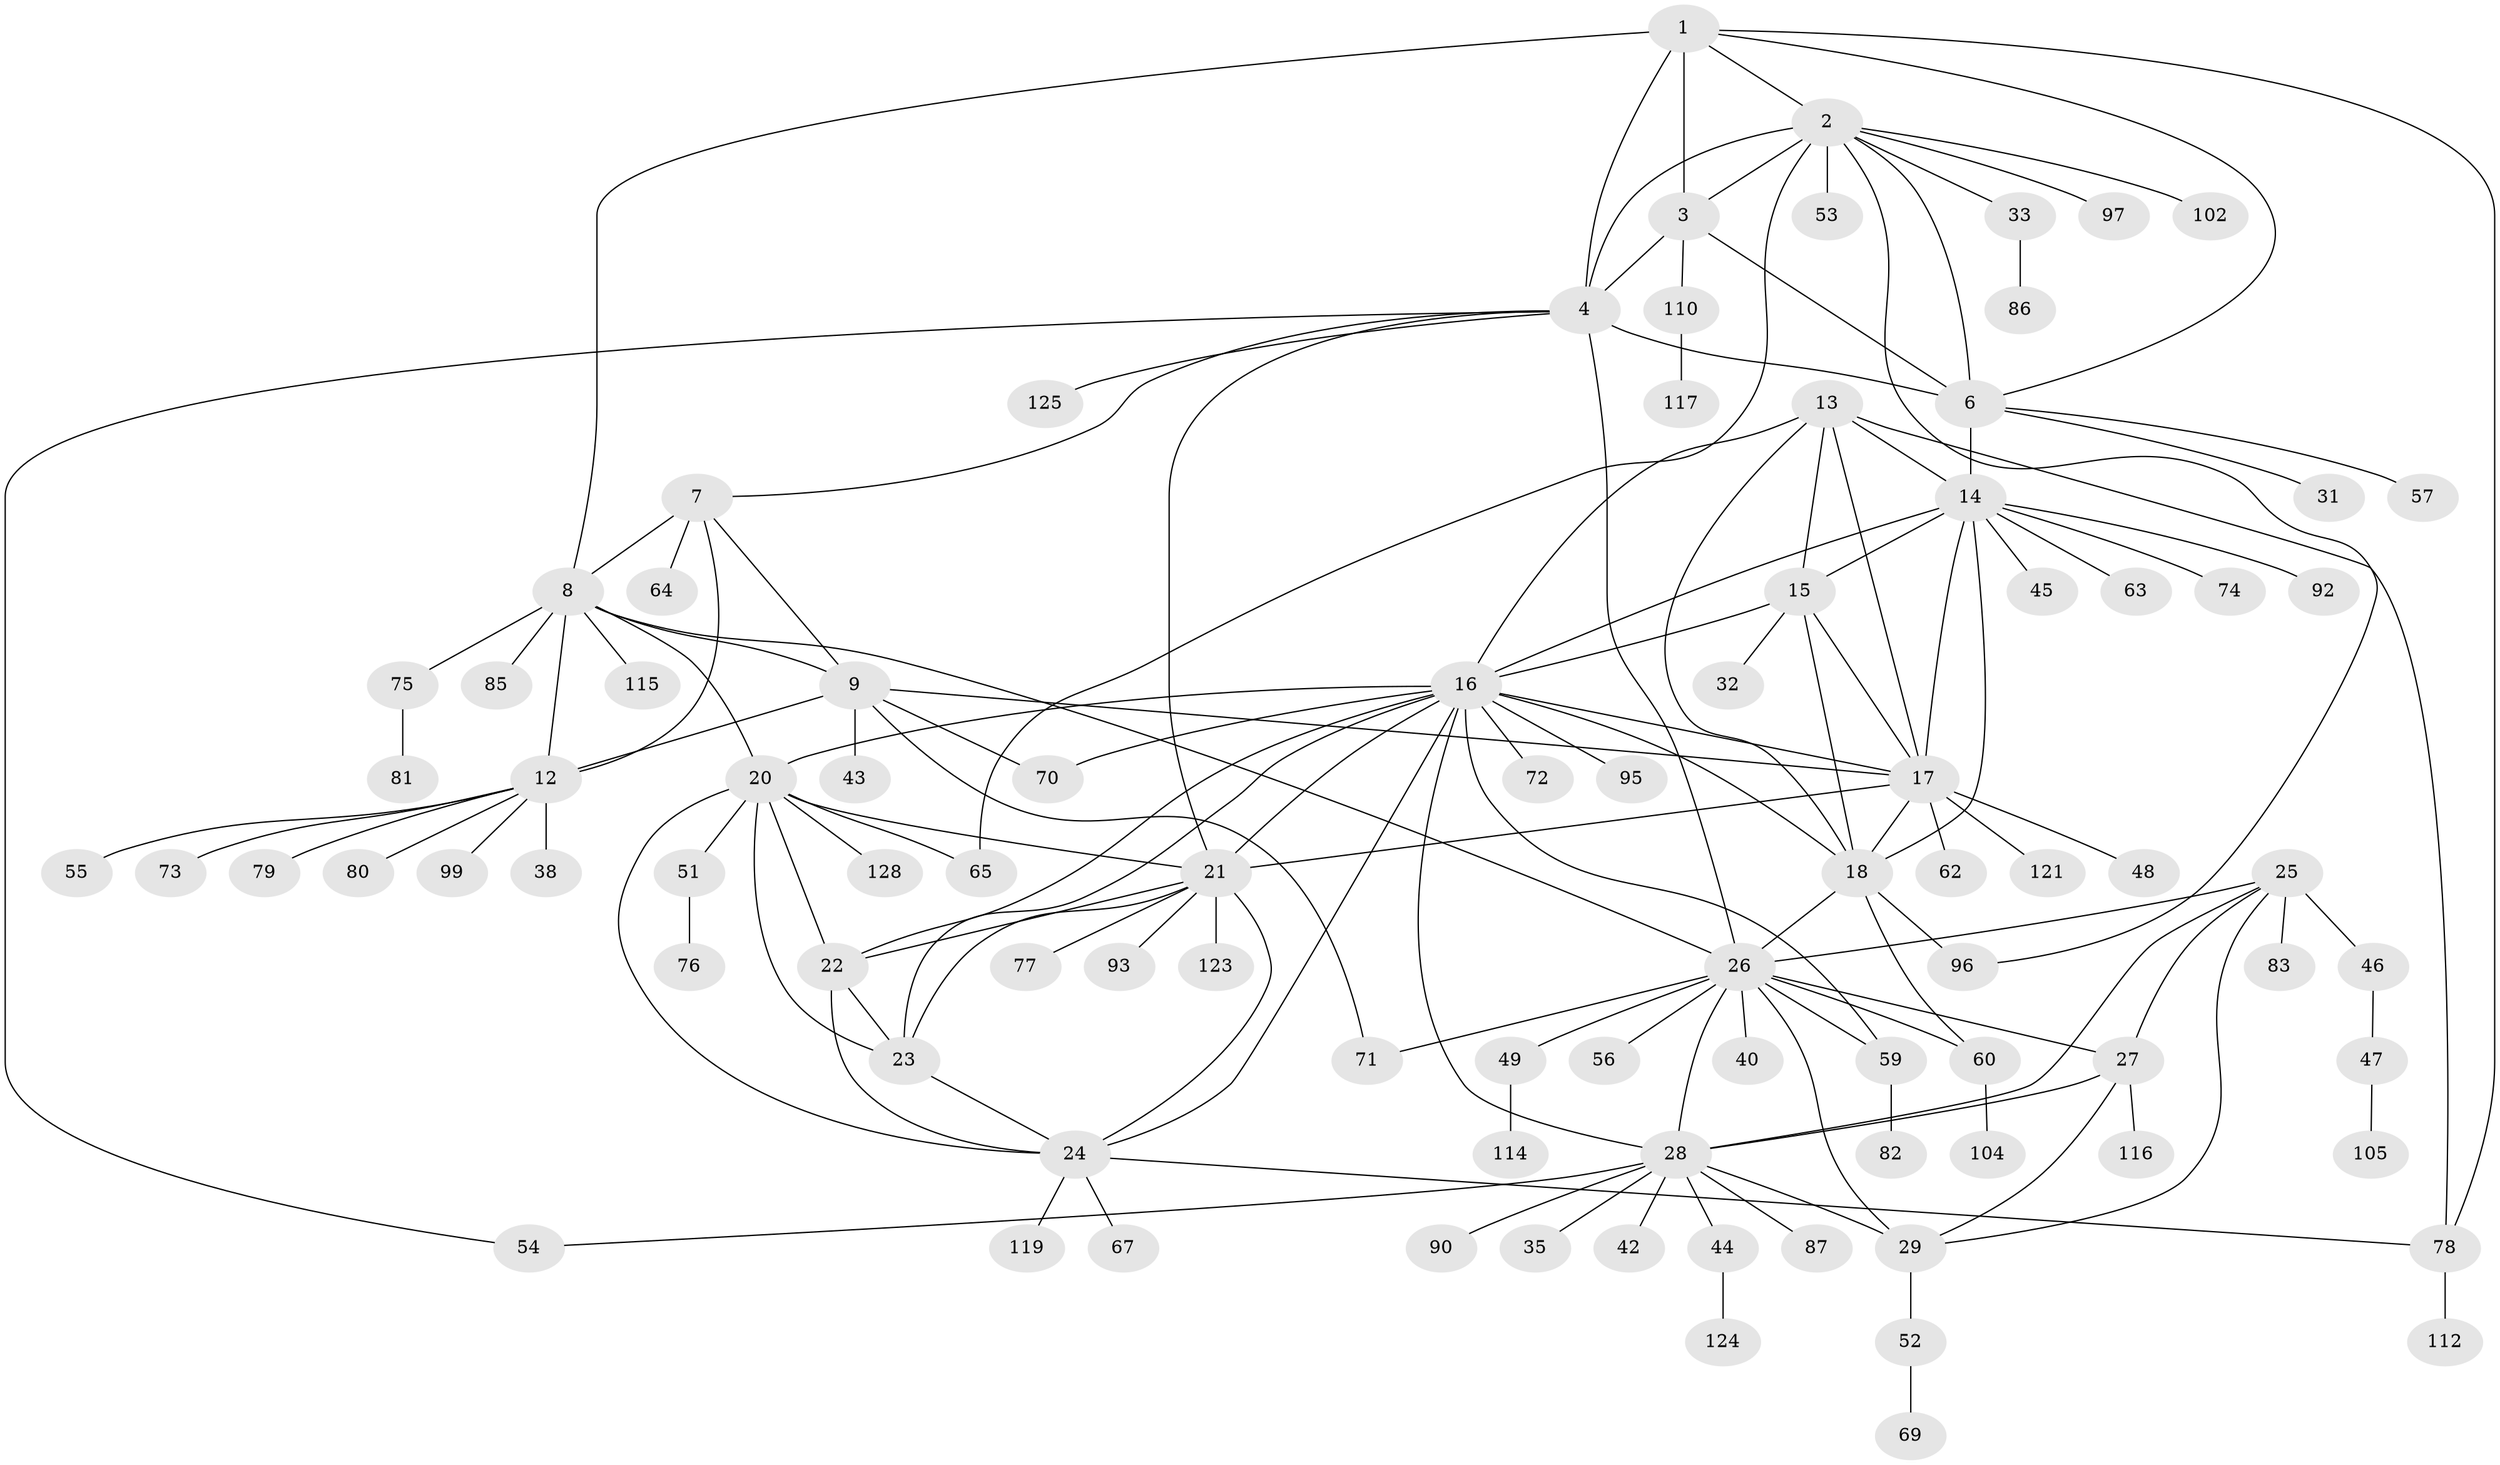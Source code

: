 // original degree distribution, {6: 0.031007751937984496, 11: 0.023255813953488372, 7: 0.05426356589147287, 8: 0.023255813953488372, 9: 0.03875968992248062, 10: 0.023255813953488372, 5: 0.015503875968992248, 12: 0.015503875968992248, 13: 0.007751937984496124, 2: 0.17054263565891473, 1: 0.5348837209302325, 3: 0.05426356589147287, 4: 0.007751937984496124}
// Generated by graph-tools (version 1.1) at 2025/42/03/06/25 10:42:07]
// undirected, 93 vertices, 144 edges
graph export_dot {
graph [start="1"]
  node [color=gray90,style=filled];
  1 [super="+37"];
  2 [super="+36"];
  3 [super="+103"];
  4 [super="+5"];
  6 [super="+84"];
  7 [super="+11"];
  8 [super="+10"];
  9 [super="+39"];
  12 [super="+34"];
  13 [super="+108"];
  14 [super="+91"];
  15 [super="+94"];
  16 [super="+19"];
  17 [super="+58"];
  18 [super="+118"];
  20 [super="+68"];
  21 [super="+107"];
  22;
  23 [super="+41"];
  24 [super="+89"];
  25 [super="+120"];
  26 [super="+30"];
  27;
  28 [super="+50"];
  29 [super="+109"];
  31 [super="+61"];
  32;
  33;
  35;
  38 [super="+122"];
  40;
  42;
  43 [super="+113"];
  44;
  45;
  46;
  47 [super="+111"];
  48;
  49 [super="+66"];
  51;
  52;
  53;
  54;
  55;
  56;
  57;
  59 [super="+106"];
  60 [super="+101"];
  62;
  63;
  64;
  65;
  67;
  69 [super="+100"];
  70;
  71;
  72;
  73;
  74;
  75;
  76;
  77;
  78 [super="+88"];
  79;
  80;
  81;
  82;
  83;
  85;
  86;
  87;
  90;
  92;
  93;
  95;
  96 [super="+98"];
  97;
  99;
  102;
  104;
  105;
  110;
  112;
  114;
  115 [super="+127"];
  116;
  117 [super="+126"];
  119;
  121;
  123;
  124;
  125;
  128 [super="+129"];
  1 -- 2;
  1 -- 3;
  1 -- 4 [weight=2];
  1 -- 6;
  1 -- 8;
  1 -- 78;
  2 -- 3;
  2 -- 4 [weight=2];
  2 -- 6;
  2 -- 33;
  2 -- 65;
  2 -- 96;
  2 -- 97;
  2 -- 102;
  2 -- 53;
  3 -- 4 [weight=2];
  3 -- 6;
  3 -- 110;
  4 -- 6 [weight=2];
  4 -- 7;
  4 -- 54;
  4 -- 21;
  4 -- 26;
  4 -- 125;
  6 -- 14;
  6 -- 31;
  6 -- 57;
  7 -- 8 [weight=4];
  7 -- 9 [weight=2];
  7 -- 12 [weight=2];
  7 -- 64;
  8 -- 9 [weight=2];
  8 -- 12 [weight=2];
  8 -- 20;
  8 -- 26;
  8 -- 75;
  8 -- 115;
  8 -- 85;
  9 -- 12;
  9 -- 17;
  9 -- 43;
  9 -- 70;
  9 -- 71;
  12 -- 38;
  12 -- 55;
  12 -- 73;
  12 -- 79;
  12 -- 80;
  12 -- 99;
  13 -- 14;
  13 -- 15;
  13 -- 16;
  13 -- 17;
  13 -- 18;
  13 -- 78;
  14 -- 15;
  14 -- 16;
  14 -- 17;
  14 -- 18;
  14 -- 45;
  14 -- 63;
  14 -- 74;
  14 -- 92;
  15 -- 16;
  15 -- 17;
  15 -- 18;
  15 -- 32;
  16 -- 17;
  16 -- 18;
  16 -- 59;
  16 -- 72;
  16 -- 95;
  16 -- 70;
  16 -- 20;
  16 -- 21;
  16 -- 22;
  16 -- 23;
  16 -- 24;
  16 -- 28;
  17 -- 18;
  17 -- 48;
  17 -- 62;
  17 -- 121;
  17 -- 21;
  18 -- 60;
  18 -- 96;
  18 -- 26;
  20 -- 21;
  20 -- 22;
  20 -- 23;
  20 -- 24;
  20 -- 51;
  20 -- 65;
  20 -- 128;
  21 -- 22;
  21 -- 23;
  21 -- 24;
  21 -- 77;
  21 -- 93;
  21 -- 123;
  22 -- 23;
  22 -- 24;
  23 -- 24;
  24 -- 67;
  24 -- 78;
  24 -- 119;
  25 -- 26 [weight=2];
  25 -- 27;
  25 -- 28;
  25 -- 29;
  25 -- 46;
  25 -- 83;
  26 -- 27 [weight=2];
  26 -- 28 [weight=2];
  26 -- 29 [weight=2];
  26 -- 71;
  26 -- 40;
  26 -- 59;
  26 -- 60;
  26 -- 49;
  26 -- 56;
  27 -- 28;
  27 -- 29;
  27 -- 116;
  28 -- 29;
  28 -- 35;
  28 -- 42;
  28 -- 44;
  28 -- 54;
  28 -- 87;
  28 -- 90;
  29 -- 52;
  33 -- 86;
  44 -- 124;
  46 -- 47;
  47 -- 105;
  49 -- 114;
  51 -- 76;
  52 -- 69;
  59 -- 82;
  60 -- 104;
  75 -- 81;
  78 -- 112;
  110 -- 117;
}
